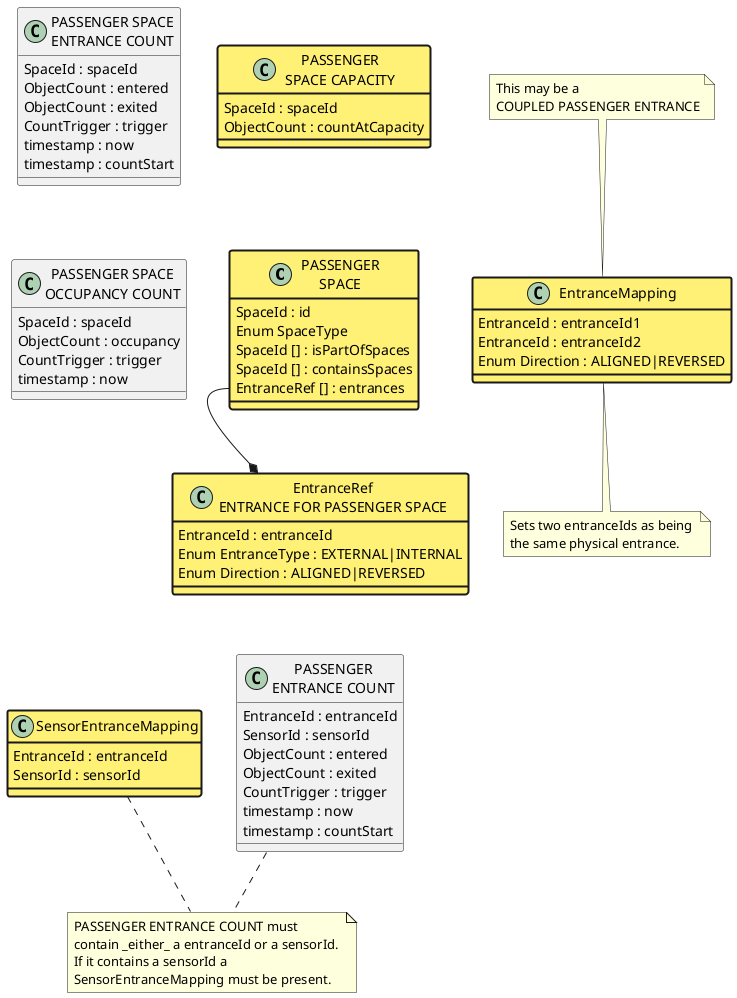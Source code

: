 @startuml
skinparam backgroundColor white

class "PASSENGER\nSPACE" as PS #line.bold;back:FFF176 {
    SpaceId : id
    Enum SpaceType 
    SpaceId [] : isPartOfSpaces
    SpaceId [] : containsSpaces
    EntranceRef [] : entrances
}

class "PASSENGER\nSPACE CAPACITY" as PSC #line.bold;back:FFF176 {
    SpaceId : spaceId
    ObjectCount : countAtCapacity
}

class "PASSENGER SPACE\nOCCUPANCY COUNT" as PSOC {
    SpaceId : spaceId
    ObjectCount : occupancy
    CountTrigger : trigger
    timestamp : now 
}


class "EntranceRef \nENTRANCE FOR PASSENGER SPACE " as EntranceRef #line.bold;back:FFF176 {
    EntranceId : entranceId
    Enum EntranceType : EXTERNAL|INTERNAL
    Enum Direction : ALIGNED|REVERSED
}

class SensorEntranceMapping #line.bold;back:FFF176 {
    EntranceId : entranceId
    SensorId : sensorId
}

note "PASSENGER ENTRANCE COUNT must \ncontain _either_ a entranceId or a sensorId. \nIf it contains a sensorId a \nSensorEntranceMapping must be present. " as N

PS::EntranceRef --* EntranceRef



class "PASSENGER\nENTRANCE COUNT" as PEC {
    EntranceId : entranceId
    SensorId : sensorId
    ObjectCount : entered
    ObjectCount : exited
    CountTrigger : trigger
    timestamp : now 
    timestamp : countStart
}

PEC .. N
SensorEntranceMapping .. N


class "PASSENGER SPACE\nENTRANCE COUNT" as PSEC {
    SpaceId : spaceId
    ObjectCount : entered
    ObjectCount : exited
    CountTrigger : trigger
    timestamp : now 
    timestamp : countStart
}

class EntranceMapping #line.bold;back:FFF176 {
EntranceId : entranceId1
EntranceId : entranceId2
Enum Direction : ALIGNED|REVERSED
}

note bottom of EntranceMapping: Sets two entranceIds as being \nthe same physical entrance. 

note top of EntranceMapping: This may be a \nCOUPLED PASSENGER ENTRANCE  

'Some hacks to improve layout
PS -[hidden]up- "1" PSC
PEC -[hidden]u- EntranceRef
PSOC -[hidden]u- PSEC
PS -[hidden]r- EntranceMapping

@enduml
